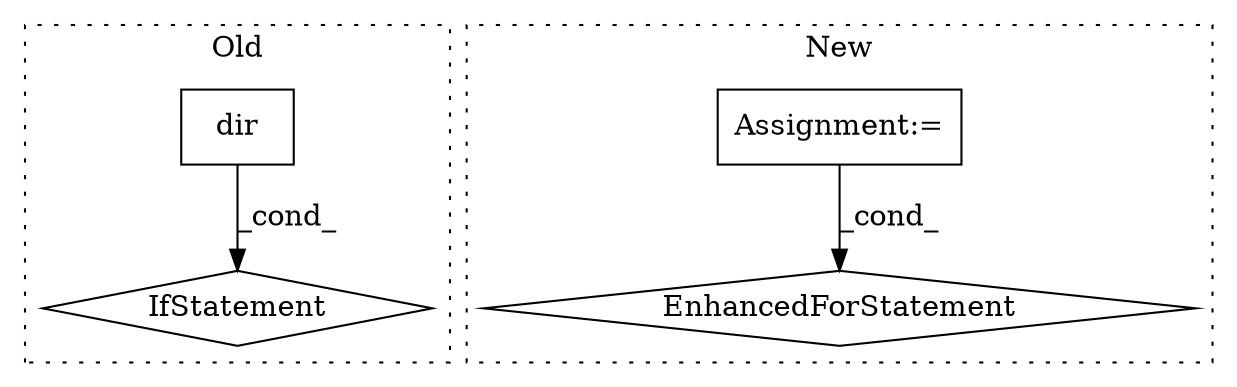 digraph G {
subgraph cluster0 {
1 [label="dir" a="32" s="155757,155764" l="4,1" shape="box"];
4 [label="IfStatement" a="25" s="155777,155812" l="4,2" shape="diamond"];
label = "Old";
style="dotted";
}
subgraph cluster1 {
2 [label="EnhancedForStatement" a="70" s="155607,155773" l="53,2" shape="diamond"];
3 [label="Assignment:=" a="7" s="155607,155773" l="53,2" shape="box"];
label = "New";
style="dotted";
}
1 -> 4 [label="_cond_"];
3 -> 2 [label="_cond_"];
}